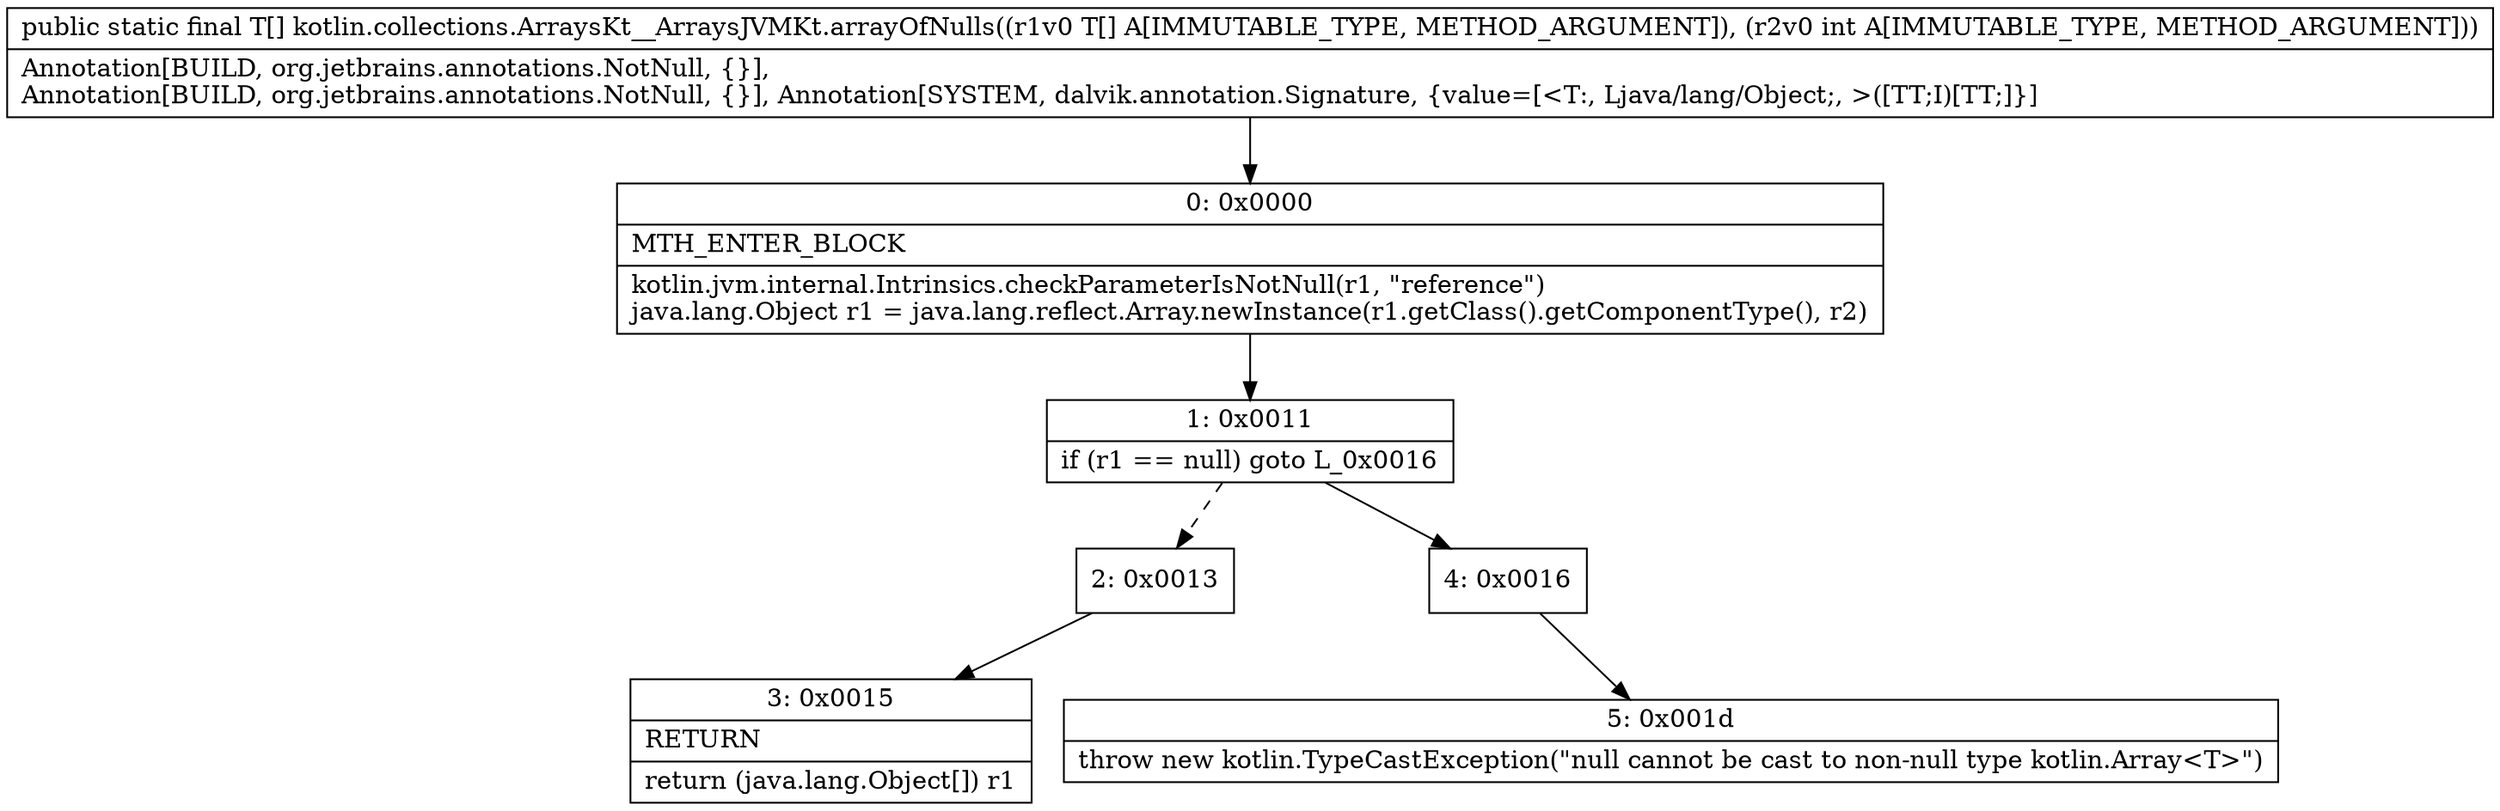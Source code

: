 digraph "CFG forkotlin.collections.ArraysKt__ArraysJVMKt.arrayOfNulls([Ljava\/lang\/Object;I)[Ljava\/lang\/Object;" {
Node_0 [shape=record,label="{0\:\ 0x0000|MTH_ENTER_BLOCK\l|kotlin.jvm.internal.Intrinsics.checkParameterIsNotNull(r1, \"reference\")\ljava.lang.Object r1 = java.lang.reflect.Array.newInstance(r1.getClass().getComponentType(), r2)\l}"];
Node_1 [shape=record,label="{1\:\ 0x0011|if (r1 == null) goto L_0x0016\l}"];
Node_2 [shape=record,label="{2\:\ 0x0013}"];
Node_3 [shape=record,label="{3\:\ 0x0015|RETURN\l|return (java.lang.Object[]) r1\l}"];
Node_4 [shape=record,label="{4\:\ 0x0016}"];
Node_5 [shape=record,label="{5\:\ 0x001d|throw new kotlin.TypeCastException(\"null cannot be cast to non\-null type kotlin.Array\<T\>\")\l}"];
MethodNode[shape=record,label="{public static final T[] kotlin.collections.ArraysKt__ArraysJVMKt.arrayOfNulls((r1v0 T[] A[IMMUTABLE_TYPE, METHOD_ARGUMENT]), (r2v0 int A[IMMUTABLE_TYPE, METHOD_ARGUMENT]))  | Annotation[BUILD, org.jetbrains.annotations.NotNull, \{\}], \lAnnotation[BUILD, org.jetbrains.annotations.NotNull, \{\}], Annotation[SYSTEM, dalvik.annotation.Signature, \{value=[\<T:, Ljava\/lang\/Object;, \>([TT;I)[TT;]\}]\l}"];
MethodNode -> Node_0;
Node_0 -> Node_1;
Node_1 -> Node_2[style=dashed];
Node_1 -> Node_4;
Node_2 -> Node_3;
Node_4 -> Node_5;
}

